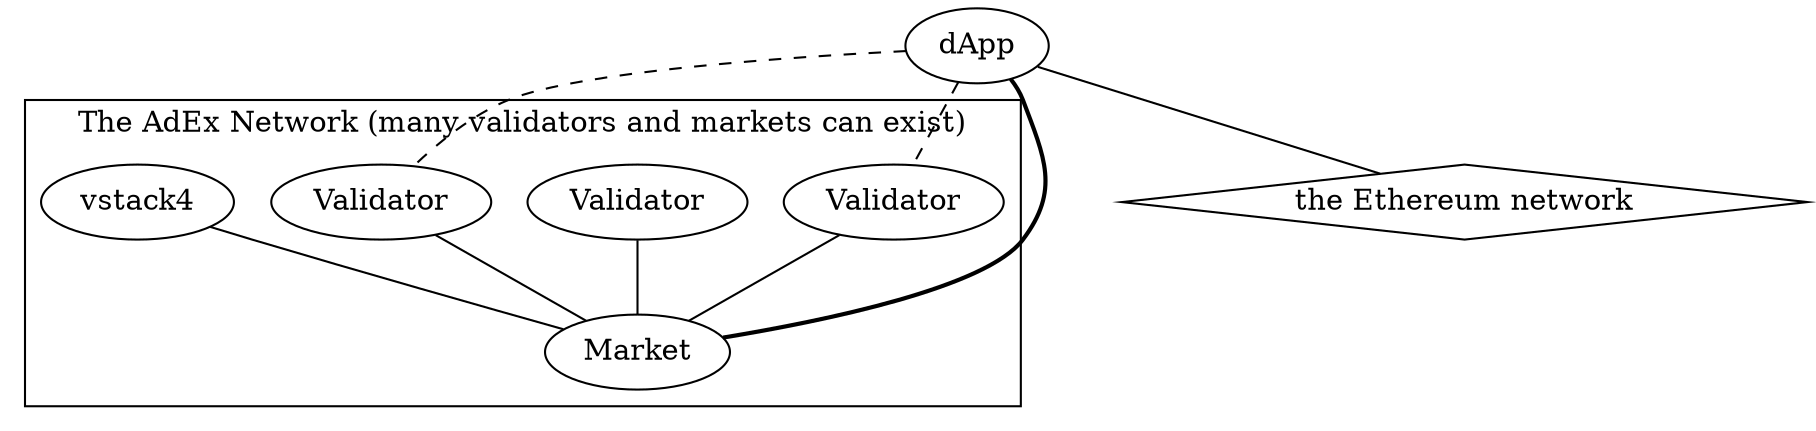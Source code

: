 graph {
	subgraph cluster_adexNetwork {
		label="The AdEx Network (many validators and markets can exist)";
		vstack1[label="Validator"];
		vstack2[label="Validator"];
		vstack3[label="Validator"];
		market[label="Market"];
		vstack1 -- market;
		vstack2 -- market;
		vstack3 -- market;
		vstack4 -- market;
	}
	ethereum[label="the Ethereum network", shape=diamond];
	dapp[label="dApp"];
	dapp -- market[penwidth=2];
	dapp -- vstack1[style="dashed"];
	dapp -- vstack3[style="dashed"];
	dapp -- ethereum;
}
